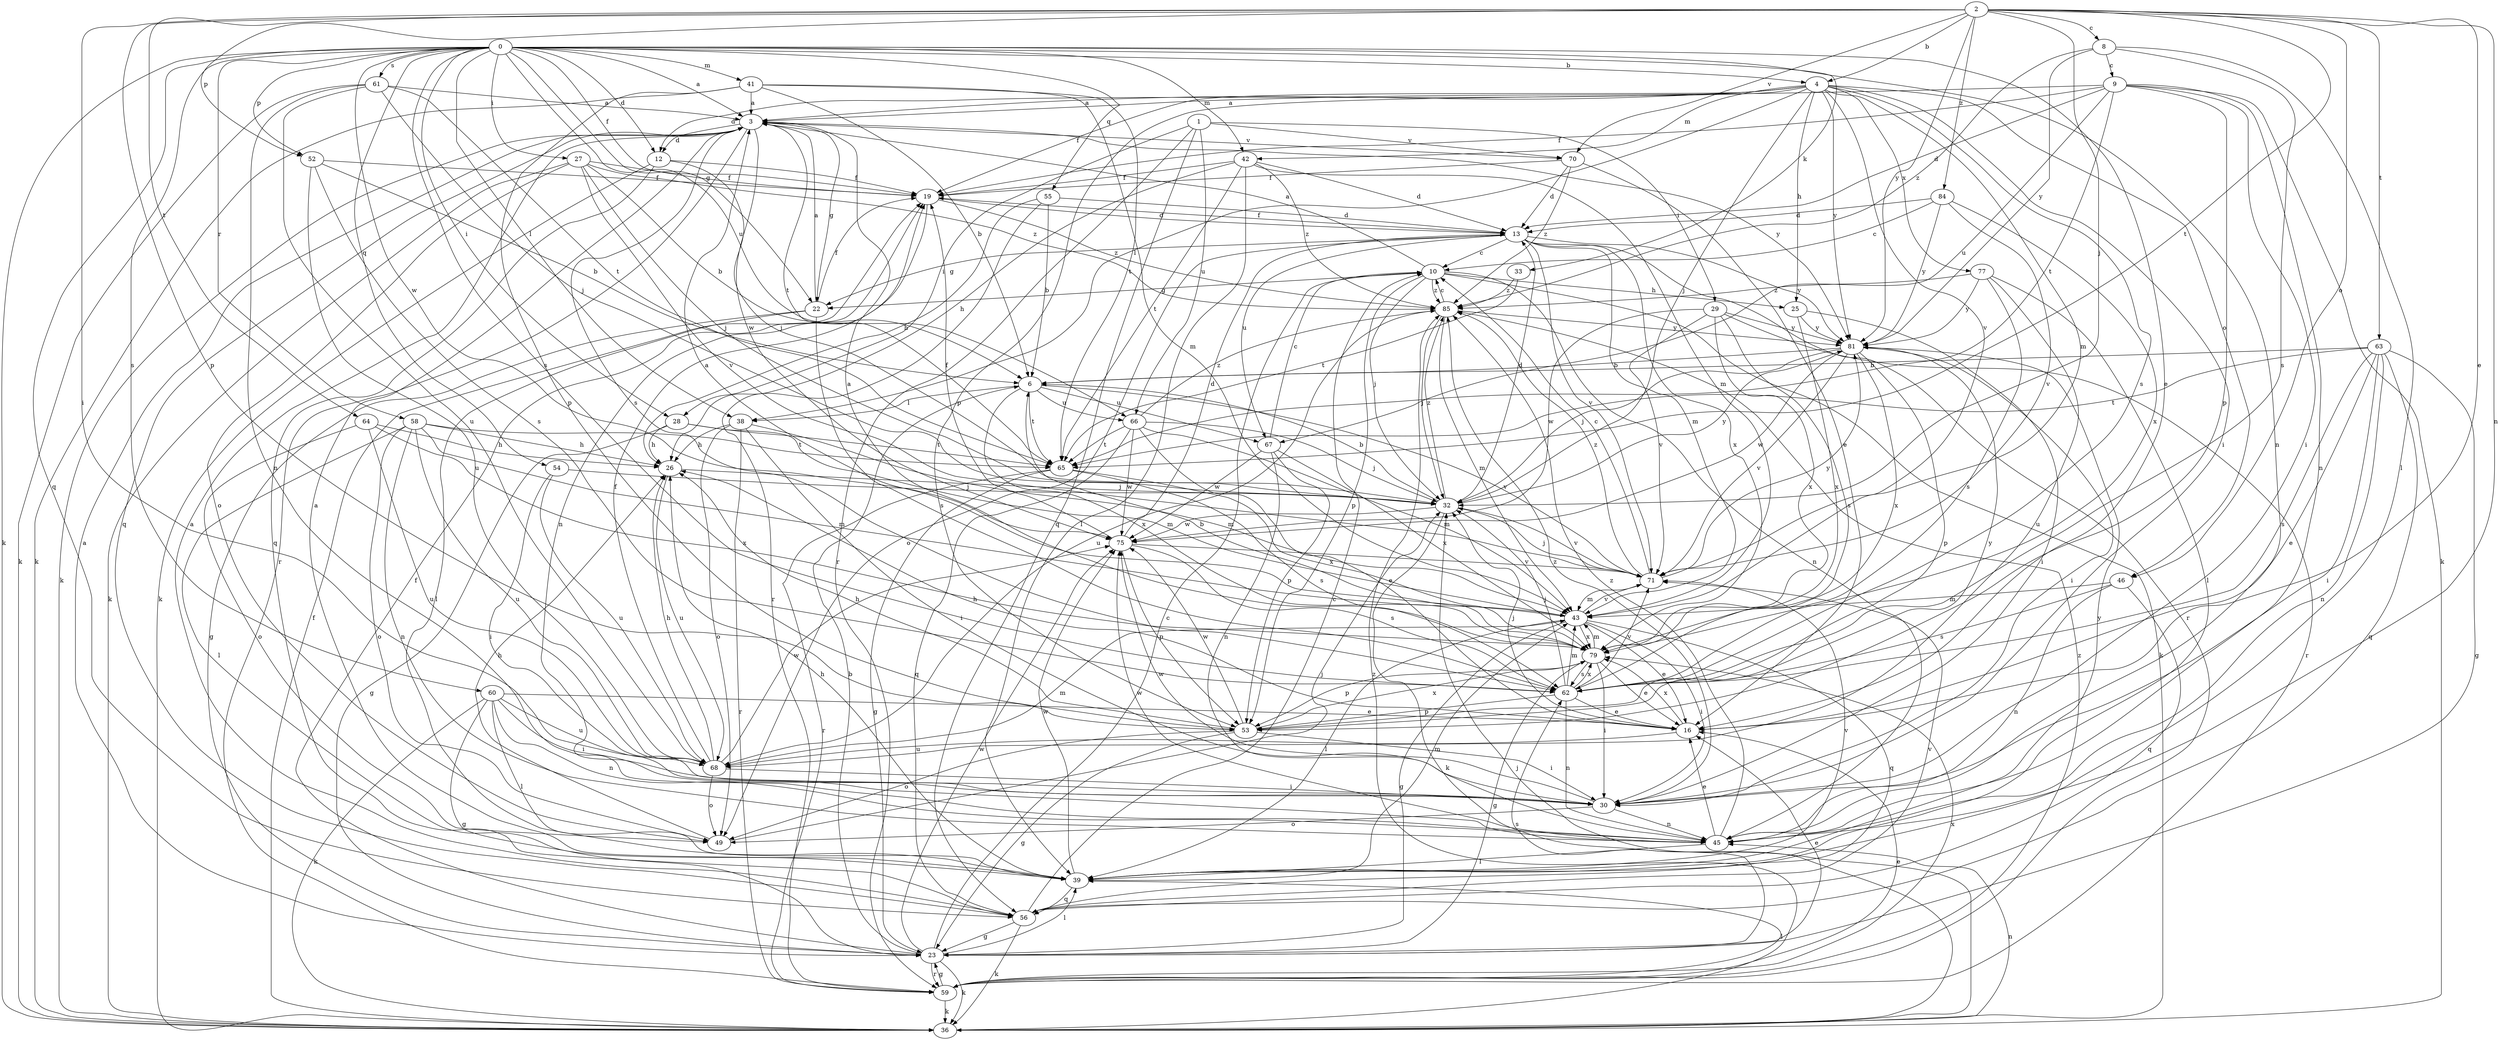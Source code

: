 strict digraph  {
0;
1;
2;
3;
4;
6;
8;
9;
10;
12;
13;
16;
19;
22;
23;
25;
26;
27;
28;
29;
30;
32;
33;
36;
38;
39;
41;
42;
43;
45;
46;
49;
52;
53;
54;
55;
56;
58;
59;
60;
61;
62;
63;
64;
65;
66;
67;
68;
70;
71;
75;
77;
79;
81;
84;
85;
0 -> 3  [label=a];
0 -> 4  [label=b];
0 -> 12  [label=d];
0 -> 16  [label=e];
0 -> 19  [label=f];
0 -> 22  [label=g];
0 -> 27  [label=i];
0 -> 28  [label=i];
0 -> 33  [label=k];
0 -> 36  [label=k];
0 -> 38  [label=l];
0 -> 41  [label=m];
0 -> 42  [label=m];
0 -> 45  [label=n];
0 -> 52  [label=p];
0 -> 54  [label=q];
0 -> 55  [label=q];
0 -> 56  [label=q];
0 -> 58  [label=r];
0 -> 60  [label=s];
0 -> 61  [label=s];
0 -> 62  [label=s];
0 -> 66  [label=u];
0 -> 75  [label=w];
1 -> 28  [label=i];
1 -> 29  [label=i];
1 -> 56  [label=q];
1 -> 59  [label=r];
1 -> 66  [label=u];
1 -> 70  [label=v];
2 -> 4  [label=b];
2 -> 8  [label=c];
2 -> 16  [label=e];
2 -> 30  [label=i];
2 -> 32  [label=j];
2 -> 45  [label=n];
2 -> 46  [label=o];
2 -> 52  [label=p];
2 -> 53  [label=p];
2 -> 63  [label=t];
2 -> 64  [label=t];
2 -> 65  [label=t];
2 -> 70  [label=v];
2 -> 81  [label=y];
2 -> 84  [label=z];
3 -> 12  [label=d];
3 -> 22  [label=g];
3 -> 36  [label=k];
3 -> 56  [label=q];
3 -> 59  [label=r];
3 -> 62  [label=s];
3 -> 65  [label=t];
3 -> 70  [label=v];
3 -> 75  [label=w];
3 -> 81  [label=y];
4 -> 3  [label=a];
4 -> 12  [label=d];
4 -> 19  [label=f];
4 -> 25  [label=h];
4 -> 30  [label=i];
4 -> 32  [label=j];
4 -> 38  [label=l];
4 -> 42  [label=m];
4 -> 43  [label=m];
4 -> 46  [label=o];
4 -> 53  [label=p];
4 -> 62  [label=s];
4 -> 71  [label=v];
4 -> 77  [label=x];
4 -> 81  [label=y];
6 -> 38  [label=l];
6 -> 65  [label=t];
6 -> 66  [label=u];
6 -> 67  [label=u];
6 -> 71  [label=v];
6 -> 79  [label=x];
8 -> 9  [label=c];
8 -> 39  [label=l];
8 -> 62  [label=s];
8 -> 81  [label=y];
8 -> 85  [label=z];
9 -> 3  [label=a];
9 -> 13  [label=d];
9 -> 19  [label=f];
9 -> 30  [label=i];
9 -> 36  [label=k];
9 -> 45  [label=n];
9 -> 53  [label=p];
9 -> 65  [label=t];
9 -> 67  [label=u];
10 -> 3  [label=a];
10 -> 22  [label=g];
10 -> 25  [label=h];
10 -> 32  [label=j];
10 -> 36  [label=k];
10 -> 45  [label=n];
10 -> 53  [label=p];
10 -> 85  [label=z];
12 -> 19  [label=f];
12 -> 32  [label=j];
12 -> 36  [label=k];
12 -> 56  [label=q];
13 -> 10  [label=c];
13 -> 19  [label=f];
13 -> 22  [label=g];
13 -> 43  [label=m];
13 -> 49  [label=o];
13 -> 59  [label=r];
13 -> 67  [label=u];
13 -> 71  [label=v];
13 -> 79  [label=x];
13 -> 81  [label=y];
16 -> 26  [label=h];
16 -> 32  [label=j];
16 -> 68  [label=u];
16 -> 79  [label=x];
19 -> 13  [label=d];
19 -> 45  [label=n];
19 -> 85  [label=z];
22 -> 3  [label=a];
22 -> 19  [label=f];
22 -> 23  [label=g];
22 -> 39  [label=l];
22 -> 62  [label=s];
23 -> 3  [label=a];
23 -> 6  [label=b];
23 -> 10  [label=c];
23 -> 16  [label=e];
23 -> 19  [label=f];
23 -> 36  [label=k];
23 -> 39  [label=l];
23 -> 59  [label=r];
23 -> 62  [label=s];
23 -> 75  [label=w];
25 -> 30  [label=i];
25 -> 79  [label=x];
25 -> 81  [label=y];
26 -> 32  [label=j];
26 -> 68  [label=u];
27 -> 6  [label=b];
27 -> 19  [label=f];
27 -> 32  [label=j];
27 -> 36  [label=k];
27 -> 49  [label=o];
27 -> 71  [label=v];
27 -> 85  [label=z];
28 -> 23  [label=g];
28 -> 26  [label=h];
28 -> 43  [label=m];
28 -> 65  [label=t];
29 -> 59  [label=r];
29 -> 62  [label=s];
29 -> 71  [label=v];
29 -> 75  [label=w];
29 -> 79  [label=x];
29 -> 81  [label=y];
30 -> 45  [label=n];
30 -> 49  [label=o];
30 -> 75  [label=w];
30 -> 85  [label=z];
32 -> 6  [label=b];
32 -> 13  [label=d];
32 -> 36  [label=k];
32 -> 71  [label=v];
32 -> 75  [label=w];
32 -> 81  [label=y];
32 -> 85  [label=z];
33 -> 65  [label=t];
33 -> 85  [label=z];
36 -> 19  [label=f];
36 -> 32  [label=j];
36 -> 45  [label=n];
36 -> 85  [label=z];
38 -> 26  [label=h];
38 -> 30  [label=i];
38 -> 43  [label=m];
38 -> 49  [label=o];
38 -> 59  [label=r];
39 -> 3  [label=a];
39 -> 26  [label=h];
39 -> 43  [label=m];
39 -> 56  [label=q];
39 -> 71  [label=v];
39 -> 75  [label=w];
39 -> 81  [label=y];
41 -> 3  [label=a];
41 -> 6  [label=b];
41 -> 36  [label=k];
41 -> 43  [label=m];
41 -> 53  [label=p];
41 -> 65  [label=t];
42 -> 13  [label=d];
42 -> 19  [label=f];
42 -> 26  [label=h];
42 -> 39  [label=l];
42 -> 43  [label=m];
42 -> 65  [label=t];
42 -> 85  [label=z];
43 -> 3  [label=a];
43 -> 16  [label=e];
43 -> 23  [label=g];
43 -> 30  [label=i];
43 -> 39  [label=l];
43 -> 56  [label=q];
43 -> 71  [label=v];
43 -> 79  [label=x];
45 -> 16  [label=e];
45 -> 39  [label=l];
45 -> 75  [label=w];
45 -> 85  [label=z];
46 -> 43  [label=m];
46 -> 45  [label=n];
46 -> 56  [label=q];
46 -> 62  [label=s];
49 -> 26  [label=h];
49 -> 32  [label=j];
52 -> 6  [label=b];
52 -> 19  [label=f];
52 -> 62  [label=s];
52 -> 68  [label=u];
53 -> 23  [label=g];
53 -> 26  [label=h];
53 -> 30  [label=i];
53 -> 49  [label=o];
53 -> 75  [label=w];
53 -> 79  [label=x];
53 -> 81  [label=y];
54 -> 30  [label=i];
54 -> 32  [label=j];
54 -> 68  [label=u];
55 -> 6  [label=b];
55 -> 13  [label=d];
55 -> 26  [label=h];
55 -> 59  [label=r];
56 -> 3  [label=a];
56 -> 10  [label=c];
56 -> 23  [label=g];
56 -> 36  [label=k];
56 -> 71  [label=v];
58 -> 26  [label=h];
58 -> 39  [label=l];
58 -> 43  [label=m];
58 -> 45  [label=n];
58 -> 49  [label=o];
58 -> 65  [label=t];
58 -> 68  [label=u];
59 -> 16  [label=e];
59 -> 23  [label=g];
59 -> 36  [label=k];
59 -> 39  [label=l];
59 -> 79  [label=x];
59 -> 85  [label=z];
60 -> 16  [label=e];
60 -> 23  [label=g];
60 -> 30  [label=i];
60 -> 36  [label=k];
60 -> 39  [label=l];
60 -> 45  [label=n];
60 -> 68  [label=u];
61 -> 3  [label=a];
61 -> 32  [label=j];
61 -> 36  [label=k];
61 -> 45  [label=n];
61 -> 65  [label=t];
61 -> 68  [label=u];
62 -> 16  [label=e];
62 -> 32  [label=j];
62 -> 43  [label=m];
62 -> 45  [label=n];
62 -> 53  [label=p];
62 -> 71  [label=v];
62 -> 79  [label=x];
63 -> 6  [label=b];
63 -> 16  [label=e];
63 -> 23  [label=g];
63 -> 30  [label=i];
63 -> 45  [label=n];
63 -> 56  [label=q];
63 -> 62  [label=s];
63 -> 65  [label=t];
64 -> 26  [label=h];
64 -> 49  [label=o];
64 -> 68  [label=u];
64 -> 79  [label=x];
65 -> 23  [label=g];
65 -> 59  [label=r];
65 -> 62  [label=s];
65 -> 79  [label=x];
66 -> 16  [label=e];
66 -> 32  [label=j];
66 -> 43  [label=m];
66 -> 56  [label=q];
66 -> 65  [label=t];
66 -> 75  [label=w];
66 -> 85  [label=z];
67 -> 10  [label=c];
67 -> 45  [label=n];
67 -> 53  [label=p];
67 -> 75  [label=w];
67 -> 79  [label=x];
68 -> 19  [label=f];
68 -> 26  [label=h];
68 -> 30  [label=i];
68 -> 43  [label=m];
68 -> 49  [label=o];
68 -> 75  [label=w];
70 -> 13  [label=d];
70 -> 16  [label=e];
70 -> 19  [label=f];
70 -> 85  [label=z];
71 -> 10  [label=c];
71 -> 32  [label=j];
71 -> 43  [label=m];
71 -> 81  [label=y];
71 -> 85  [label=z];
75 -> 13  [label=d];
75 -> 19  [label=f];
75 -> 53  [label=p];
75 -> 62  [label=s];
75 -> 71  [label=v];
77 -> 39  [label=l];
77 -> 62  [label=s];
77 -> 68  [label=u];
77 -> 81  [label=y];
77 -> 85  [label=z];
79 -> 3  [label=a];
79 -> 6  [label=b];
79 -> 16  [label=e];
79 -> 23  [label=g];
79 -> 30  [label=i];
79 -> 43  [label=m];
79 -> 53  [label=p];
79 -> 62  [label=s];
81 -> 6  [label=b];
81 -> 30  [label=i];
81 -> 32  [label=j];
81 -> 53  [label=p];
81 -> 71  [label=v];
81 -> 75  [label=w];
81 -> 79  [label=x];
84 -> 10  [label=c];
84 -> 13  [label=d];
84 -> 71  [label=v];
84 -> 79  [label=x];
84 -> 81  [label=y];
85 -> 10  [label=c];
85 -> 32  [label=j];
85 -> 43  [label=m];
85 -> 68  [label=u];
85 -> 81  [label=y];
}
